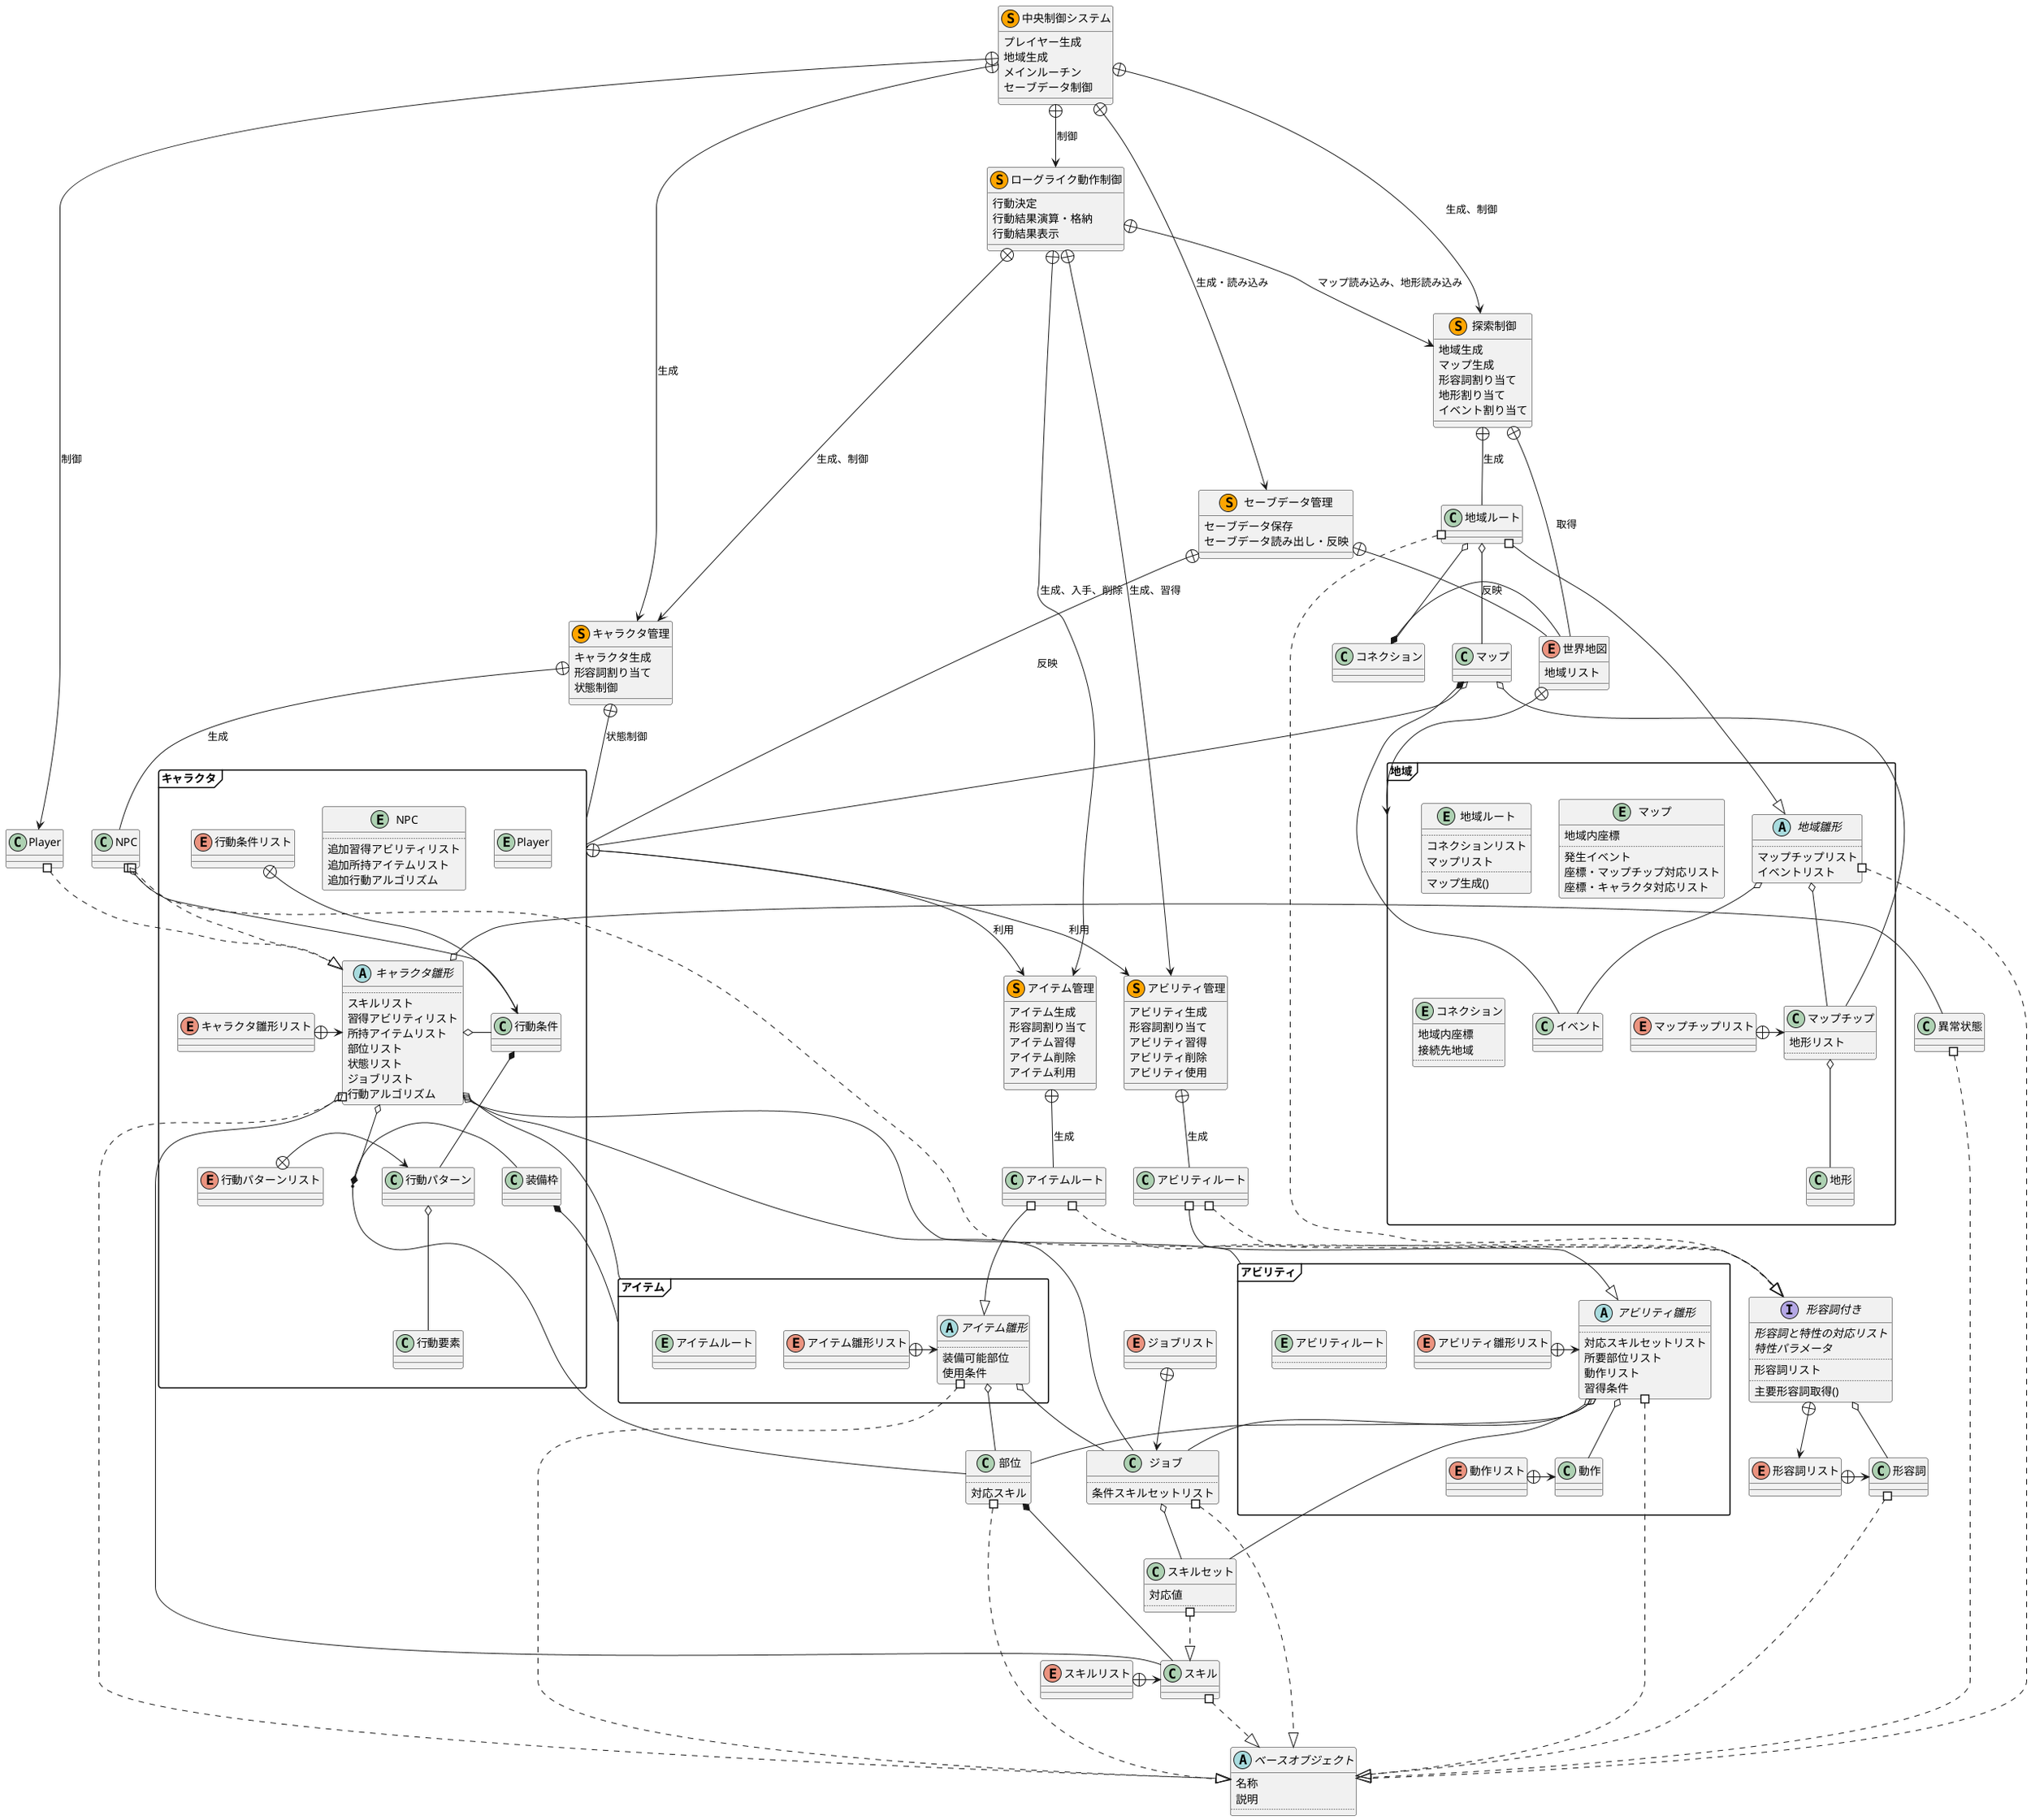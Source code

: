 @startuml 全体概要図

skinparam packageStyle Frame

abstract ベースオブジェクト{
	名称
	説明
	..
}

class スキル
スキル #..^ ベースオブジェクト
enum スキルリスト
スキルリスト +-> スキル
class 異常状態
異常状態 #..^ ベースオブジェクト
class 部位{
	..
	対応スキル
}
部位 #..^ ベースオブジェクト
部位 *-- スキル
class スキルセット{
	対応値
	..
}
スキルセット #..^ スキル

class ジョブ{
	..
	条件スキルセットリスト
}
ジョブ #..^ ベースオブジェクト
ジョブ o-- スキルセット
enum ジョブリスト
ジョブリスト +--> ジョブ

class 形容詞
enum 形容詞リスト
形容詞リスト +-> 形容詞
形容詞 #..^ ベースオブジェクト
interface 形容詞付き{
	{abstract}形容詞と特性の対応リスト
	{abstract}特性パラメータ
	..
	形容詞リスト
	..
	主要形容詞取得()
}
形容詞付き o-- 形容詞
形容詞付き +--> 形容詞リスト

namespace アビリティ{
	entity アビリティルート{
		..
	}
	abstract アビリティ雛形{
		..
		対応スキルセットリスト
		所要部位リスト
		動作リスト
		習得条件
	}

	enum アビリティ雛形リスト
	アビリティ雛形リスト +-> アビリティ雛形

	.アビリティルート #--^ アビリティ雛形
	アビリティ雛形 #..^ .ベースオブジェクト
	アビリティ雛形 o-- .部位
	アビリティ雛形 o-- .スキルセット
	アビリティ雛形 o-- .ジョブ

	class 動作
	アビリティ雛形 o-- 動作

	enum 動作リスト
	動作リスト +-> 動作
}
アビリティルート #..^ 形容詞付き

namespace アイテム{
	entity アイテムルート
	abstract アイテム雛形{
		..
		装備可能部位
		使用条件
	}

	enum アイテム雛形リスト
	アイテム雛形リスト +-> アイテム雛形

	.アイテムルート #--^ アイテム雛形
	アイテム雛形 #..^ .ベースオブジェクト
	アイテム雛形 o-- .部位
	アイテム雛形 o-- .ジョブ
}
アイテムルート #..^ 形容詞付き

namespace 地域{
	entity 地域ルート{
		..
		コネクションリスト
		マップリスト
		..
		マップ生成()
	}
	abstract 地域雛形{
		..
		マップチップリスト
		イベントリスト
	}
	class マップチップ{
		地形リスト
		..
	}
	class 地形
	マップチップ o-- 地形
	class イベント
	entity マップ{
		地域内座標
		..
		発生イベント
		座標・マップチップ対応リスト
		座標・キャラクタ対応リスト
	}
	.マップ o-- マップチップ
	.マップ *-- イベント
	entity コネクション{
		地域内座標
		接続先地域
		..
	}

	enum マップチップリスト
	マップチップリスト +-> マップチップ

	.地域ルート #--^ 地域雛形
	地域雛形 #..^ .ベースオブジェクト
	地域雛形 o-- マップチップ
	地域雛形 o-- イベント
	.地域ルート o-- .マップ
	.地域ルート o-- .コネクション
}
地域ルート #..^ 形容詞付き
.マップ o-- キャラクタ
.コネクション *- 世界地図

namespace キャラクタ{
	abstract キャラクタ雛形{
		..
		スキルリスト
		習得アビリティリスト
		所持アイテムリスト
		部位リスト
		状態リスト
		ジョブリスト
		行動アルゴリズム
	}

	キャラクタ雛形 #..^ .ベースオブジェクト
	キャラクタ雛形 o-- .部位
	キャラクタ雛形 o-- .ジョブ
	class 装備枠
	(キャラクタ雛形,.部位) *- 装備枠
	装備枠 *-- アイテム

	entity Player
	.Player #..^ キャラクタ雛形

	entity NPC{
		..
		追加習得アビリティリスト
		追加所持アイテムリスト
		追加行動アルゴリズム
	}
	.NPC #..^ .形容詞付き
	.NPC #..^ キャラクタ雛形

	enum キャラクタ雛形リスト
	キャラクタ雛形リスト +-> キャラクタ雛形

	class 行動条件
	class 行動パターン
	class 行動要素
	.NPC o-- 行動条件
	キャラクタ雛形 o- 行動条件
	行動条件 *-- 行動パターン
	行動パターン o-- 行動要素

	enum 行動条件リスト
	行動条件リスト +--> 行動条件

	enum 行動パターンリスト
	行動パターンリスト +-> 行動パターン
}
キャラクタ.キャラクタ雛形 o- スキル
キャラクタ.キャラクタ雛形 o- アビリティ
キャラクタ.キャラクタ雛形 o- 異常状態
キャラクタ.キャラクタ雛形 o- アイテム

enum 世界地図{
	地域リスト
}

世界地図 +--> 地域

class 探索制御 <<(S,orange)>>{
	地域生成
	マップ生成
	形容詞割り当て
	地形割り当て
	イベント割り当て
}
探索制御 +-- .地域ルート : 生成
探索制御 +-- 世界地図 : 取得

class アビリティ管理 <<(S,orange)>>{
	アビリティ生成
	形容詞割り当て
	アビリティ習得
	アビリティ削除
	アビリティ使用
}
アビリティ管理 +-- アビリティルート : 生成

class アイテム管理 <<(S,orange)>>{
	アイテム生成
	形容詞割り当て
	アイテム習得
	アイテム削除
	アイテム利用
}
アイテム管理 +-- アイテムルート : 生成
キャラクタ +--> アイテム管理 : 利用
キャラクタ +--> アビリティ管理 : 利用

class キャラクタ管理 <<(S,orange)>>{
	キャラクタ生成
	形容詞割り当て
	状態制御
}
キャラクタ管理 +-- .NPC : 生成
キャラクタ管理 +-- キャラクタ : 状態制御

class ローグライク動作制御 <<(S,orange)>>{
	行動決定
	行動結果演算・格納
	行動結果表示
}
ローグライク動作制御 +-> キャラクタ管理 : 生成、制御
ローグライク動作制御 +--> アイテム管理 : 生成、入手、削除
ローグライク動作制御 +--> アビリティ管理 : 生成、習得
ローグライク動作制御 +--> 探索制御 : マップ読み込み、地形読み込み

class セーブデータ管理 <<(S,orange)>>{
	セーブデータ保存
	セーブデータ読み出し・反映
}
セーブデータ管理 +-- 世界地図 : 反映
セーブデータ管理 +-- キャラクタ : 反映

class 中央制御システム <<(S,orange)>>{
	プレイヤー生成
	地域生成
	メインルーチン
	セーブデータ制御
}
中央制御システム +--> 探索制御 : 生成、制御
中央制御システム +--> キャラクタ管理 : 生成
中央制御システム +--> ローグライク動作制御 : 制御
中央制御システム +--> セーブデータ管理 : 生成・読み込み
中央制御システム +--> Player : 制御

@enduml
